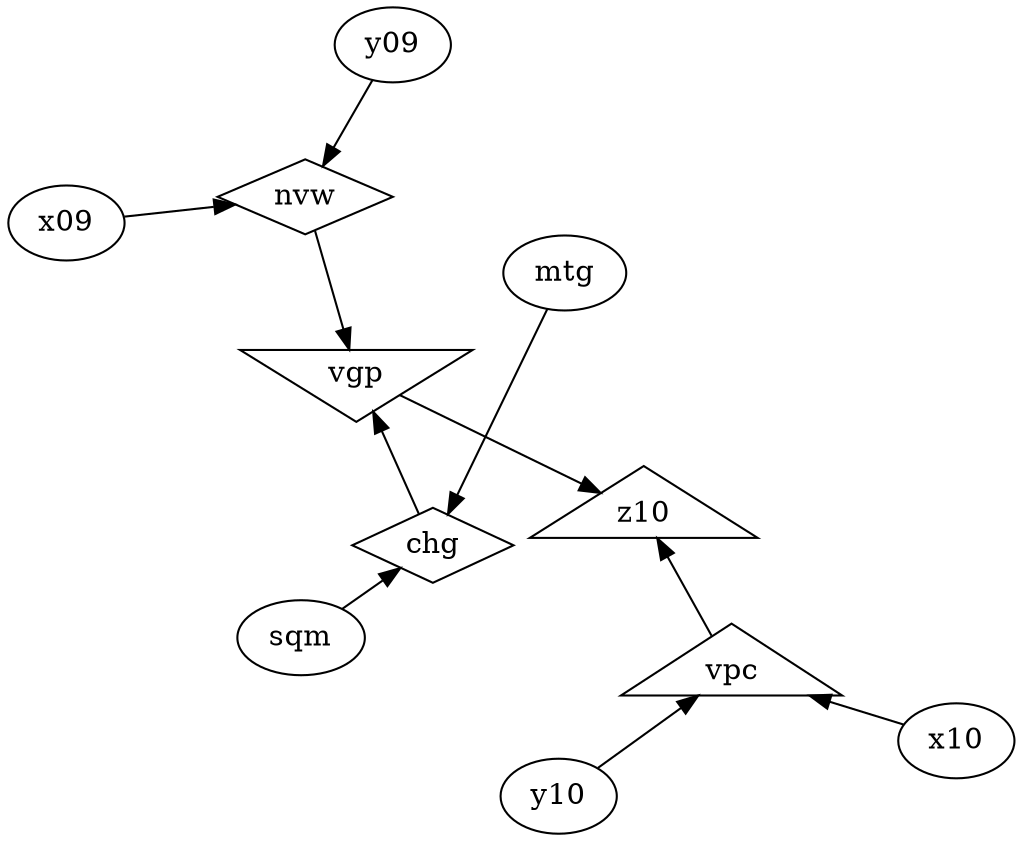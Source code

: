 digraph g1 {
  layout="fdp";
  overlap="false";
  splines="true";
  chg [shape=diamond]
  mtg -> chg
  sqm -> chg
  nvw [shape=diamond]
  x09 -> nvw
  y09 -> nvw
  vgp [shape=invtriangle]
  nvw -> vgp
  chg -> vgp
  vpc [shape=triangle]
  y10 -> vpc
  x10 -> vpc
  z10 [shape=triangle]
  vpc -> z10
  vgp -> z10
}
